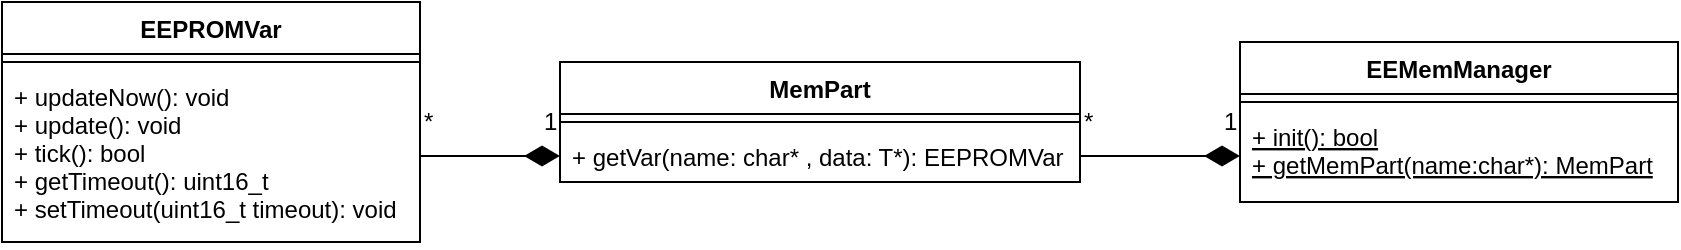 <mxfile version="12.1.3" pages="1"><diagram id="DedFYuknbq_vAPVtTDtG" name="Page-1"><mxGraphModel dx="1173" dy="514" grid="1" gridSize="10" guides="1" tooltips="1" connect="1" arrows="1" fold="1" page="1" pageScale="1" pageWidth="827" pageHeight="1169" math="0" shadow="0"><root><mxCell id="0"/><mxCell id="1" parent="0"/><mxCell id="_62LkRECYxZQZdVQdUv--32" value="EEPROMVar" style="swimlane;fontStyle=1;align=center;verticalAlign=top;childLayout=stackLayout;horizontal=1;startSize=26;horizontalStack=0;resizeParent=1;resizeParentMax=0;resizeLast=0;collapsible=1;marginBottom=0;" vertex="1" parent="1"><mxGeometry x="40" y="40" width="209" height="120" as="geometry"/></mxCell><mxCell id="_62LkRECYxZQZdVQdUv--33" value="" style="line;strokeWidth=1;fillColor=none;align=left;verticalAlign=middle;spacingTop=-1;spacingLeft=3;spacingRight=3;rotatable=0;labelPosition=right;points=[];portConstraint=eastwest;" vertex="1" parent="_62LkRECYxZQZdVQdUv--32"><mxGeometry y="26" width="209" height="8" as="geometry"/></mxCell><mxCell id="_62LkRECYxZQZdVQdUv--34" value="+ updateNow(): void&#10;+ update(): void&#10;+ tick(): bool&#10;+ getTimeout(): uint16_t&#10;+ setTimeout(uint16_t timeout): void " style="text;strokeColor=none;fillColor=none;align=left;verticalAlign=top;spacingLeft=4;spacingRight=4;overflow=hidden;rotatable=0;points=[[0,0.5],[1,0.5]];portConstraint=eastwest;" vertex="1" parent="_62LkRECYxZQZdVQdUv--32"><mxGeometry y="34" width="209" height="86" as="geometry"/></mxCell><mxCell id="_62LkRECYxZQZdVQdUv--35" value="MemPart" style="swimlane;fontStyle=1;align=center;verticalAlign=top;childLayout=stackLayout;horizontal=1;startSize=26;horizontalStack=0;resizeParent=1;resizeParentMax=0;resizeLast=0;collapsible=1;marginBottom=0;" vertex="1" parent="1"><mxGeometry x="319" y="70" width="260" height="60" as="geometry"/></mxCell><mxCell id="_62LkRECYxZQZdVQdUv--36" value="" style="line;strokeWidth=1;fillColor=none;align=left;verticalAlign=middle;spacingTop=-1;spacingLeft=3;spacingRight=3;rotatable=0;labelPosition=right;points=[];portConstraint=eastwest;" vertex="1" parent="_62LkRECYxZQZdVQdUv--35"><mxGeometry y="26" width="260" height="8" as="geometry"/></mxCell><mxCell id="_62LkRECYxZQZdVQdUv--37" value="+ getVar(name: char* , data: T*): EEPROMVar&#10;" style="text;strokeColor=none;fillColor=none;align=left;verticalAlign=top;spacingLeft=4;spacingRight=4;overflow=hidden;rotatable=0;points=[[0,0.5],[1,0.5]];portConstraint=eastwest;" vertex="1" parent="_62LkRECYxZQZdVQdUv--35"><mxGeometry y="34" width="260" height="26" as="geometry"/></mxCell><mxCell id="_62LkRECYxZQZdVQdUv--38" value="EEMemManager" style="swimlane;fontStyle=1;align=center;verticalAlign=top;childLayout=stackLayout;horizontal=1;startSize=26;horizontalStack=0;resizeParent=1;resizeParentMax=0;resizeLast=0;collapsible=1;marginBottom=0;" vertex="1" parent="1"><mxGeometry x="659" y="60" width="219" height="80" as="geometry"/></mxCell><mxCell id="_62LkRECYxZQZdVQdUv--39" value="" style="line;strokeWidth=1;fillColor=none;align=left;verticalAlign=middle;spacingTop=-1;spacingLeft=3;spacingRight=3;rotatable=0;labelPosition=right;points=[];portConstraint=eastwest;" vertex="1" parent="_62LkRECYxZQZdVQdUv--38"><mxGeometry y="26" width="219" height="8" as="geometry"/></mxCell><mxCell id="_62LkRECYxZQZdVQdUv--40" value="+ init(): bool&#10;+ getMemPart(name:char*): MemPart" style="text;strokeColor=none;fillColor=none;align=left;verticalAlign=top;spacingLeft=4;spacingRight=4;overflow=hidden;rotatable=0;points=[[0,0.5],[1,0.5]];portConstraint=eastwest;fontStyle=4" vertex="1" parent="_62LkRECYxZQZdVQdUv--38"><mxGeometry y="34" width="219" height="46" as="geometry"/></mxCell><mxCell id="_62LkRECYxZQZdVQdUv--41" style="edgeStyle=none;rounded=0;orthogonalLoop=1;jettySize=auto;html=1;exitX=0;exitY=0.5;exitDx=0;exitDy=0;entryX=1;entryY=0.5;entryDx=0;entryDy=0;startArrow=diamondThin;startFill=1;endArrow=none;endFill=0;startSize=15;endSize=15;" edge="1" parent="1" source="_62LkRECYxZQZdVQdUv--37" target="_62LkRECYxZQZdVQdUv--34"><mxGeometry relative="1" as="geometry"/></mxCell><mxCell id="_62LkRECYxZQZdVQdUv--42" style="edgeStyle=none;rounded=0;orthogonalLoop=1;jettySize=auto;html=1;exitX=0;exitY=0.5;exitDx=0;exitDy=0;entryX=1;entryY=0.5;entryDx=0;entryDy=0;startArrow=diamondThin;startFill=1;startSize=15;endArrow=none;endFill=0;endSize=15;" edge="1" parent="1" source="_62LkRECYxZQZdVQdUv--40" target="_62LkRECYxZQZdVQdUv--37"><mxGeometry relative="1" as="geometry"/></mxCell><mxCell id="_62LkRECYxZQZdVQdUv--43" value="1" style="text;html=1;resizable=0;points=[];autosize=1;align=left;verticalAlign=top;spacingTop=-4;" vertex="1" parent="1"><mxGeometry x="309" y="90" width="20" height="20" as="geometry"/></mxCell><mxCell id="_62LkRECYxZQZdVQdUv--44" value="*" style="text;html=1;resizable=0;points=[];autosize=1;align=left;verticalAlign=top;spacingTop=-4;" vertex="1" parent="1"><mxGeometry x="249" y="90" width="20" height="20" as="geometry"/></mxCell><mxCell id="_62LkRECYxZQZdVQdUv--45" value="1" style="text;html=1;resizable=0;points=[];autosize=1;align=left;verticalAlign=top;spacingTop=-4;" vertex="1" parent="1"><mxGeometry x="649" y="90" width="20" height="20" as="geometry"/></mxCell><mxCell id="_62LkRECYxZQZdVQdUv--46" value="*" style="text;html=1;resizable=0;points=[];autosize=1;align=left;verticalAlign=top;spacingTop=-4;" vertex="1" parent="1"><mxGeometry x="579" y="90" width="20" height="20" as="geometry"/></mxCell></root></mxGraphModel></diagram></mxfile>